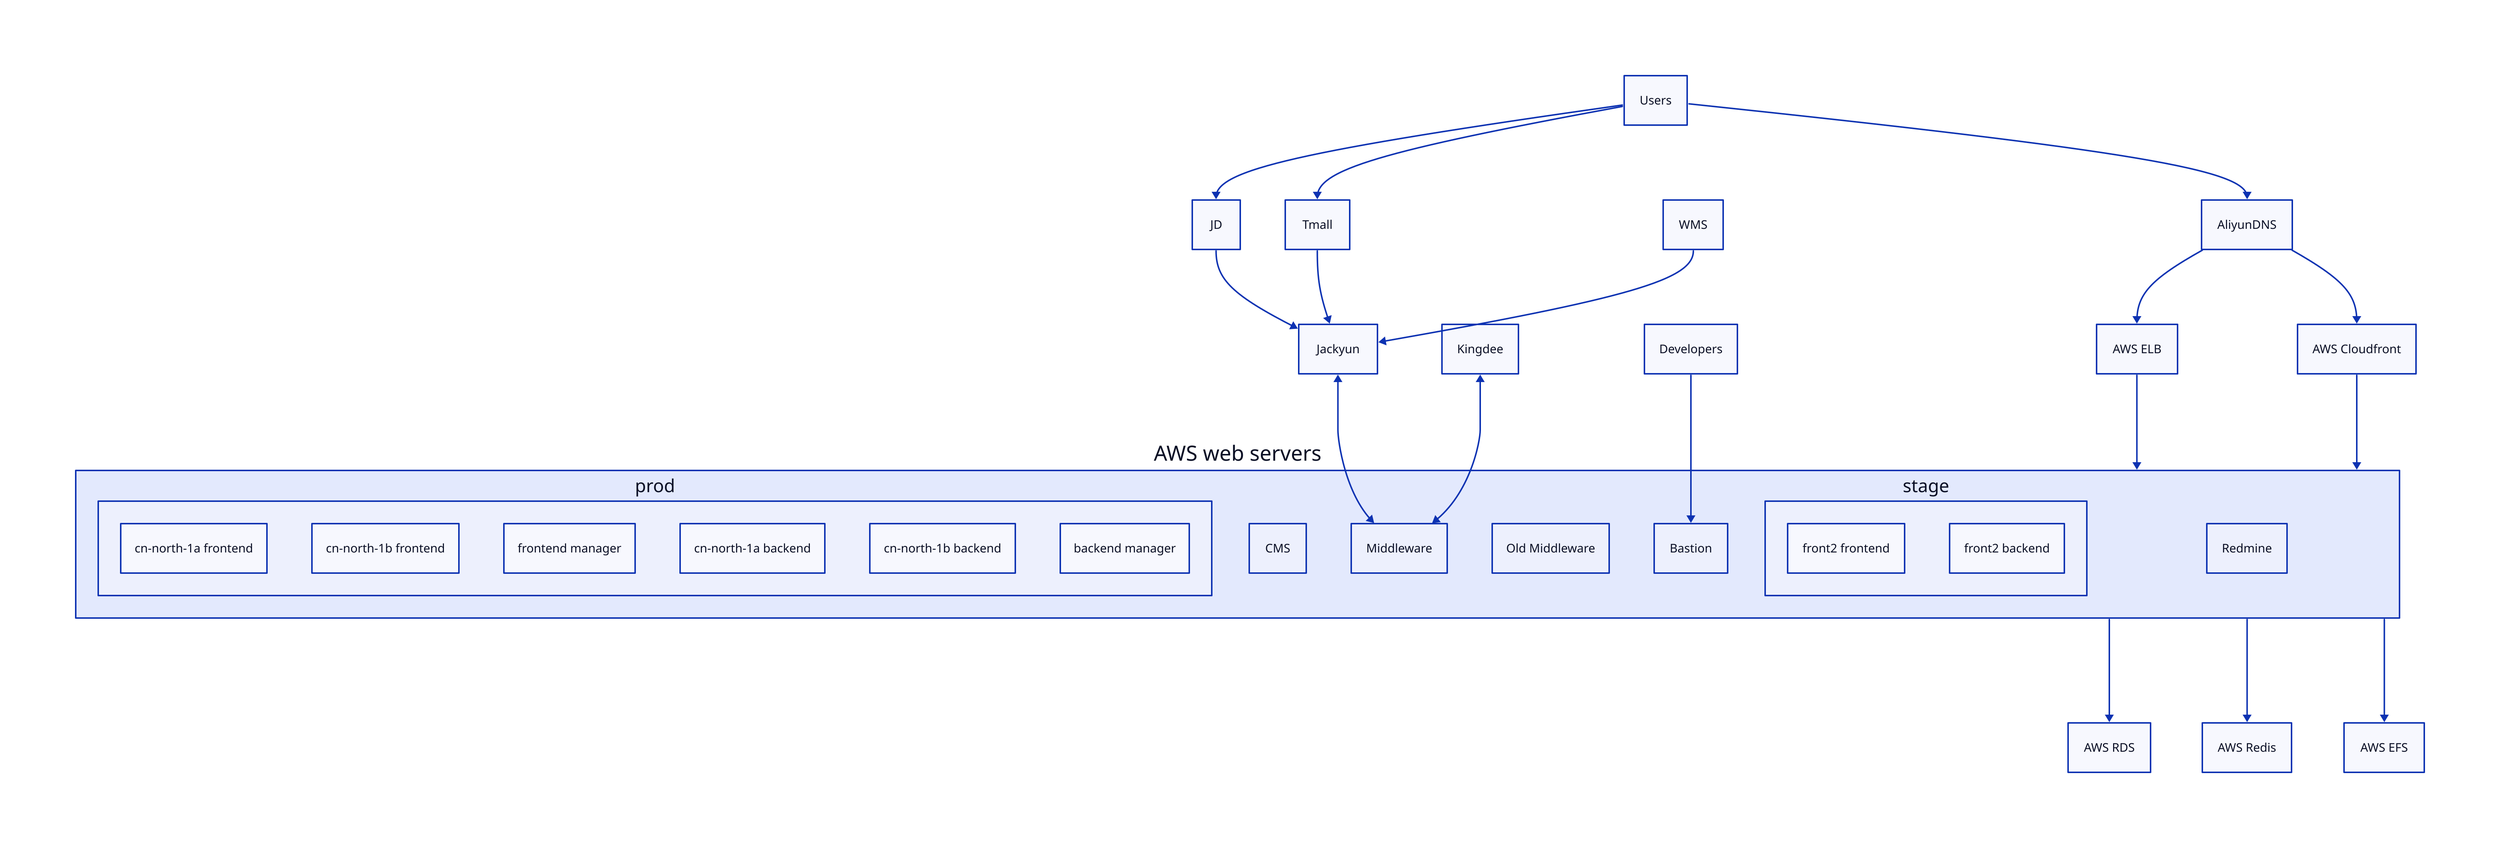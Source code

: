 u: Users
a: AliyunDNS
c: AWS Cloudfront
j: JD
t: Tmall
e: AWS ELB
w: AWS web servers {
    prod {
    f1: cn-north-1a frontend 
    f2: cn-north-1b frontend 
    fm: frontend manager 
    b1: cn-north-1a backend 
    b2: cn-north-1b backend 
    bm: backend manager
    }
    stage {
        front2 frontend
        front2 backend
    }
    CMS 
    Redmine
    m: Middleware
    Old Middleware
    Bastion
}
d: AWS RDS
k: Jackyun
u -> a
u -> j
u -> t
Developers -> w.Bastion
j -> k
t -> k
a -> c
a -> e
e -> w
c -> w
w -> d
w -> AWS Redis
w -> AWS EFS
k <-> w.m
WMS -> k
Kingdee <-> w.m